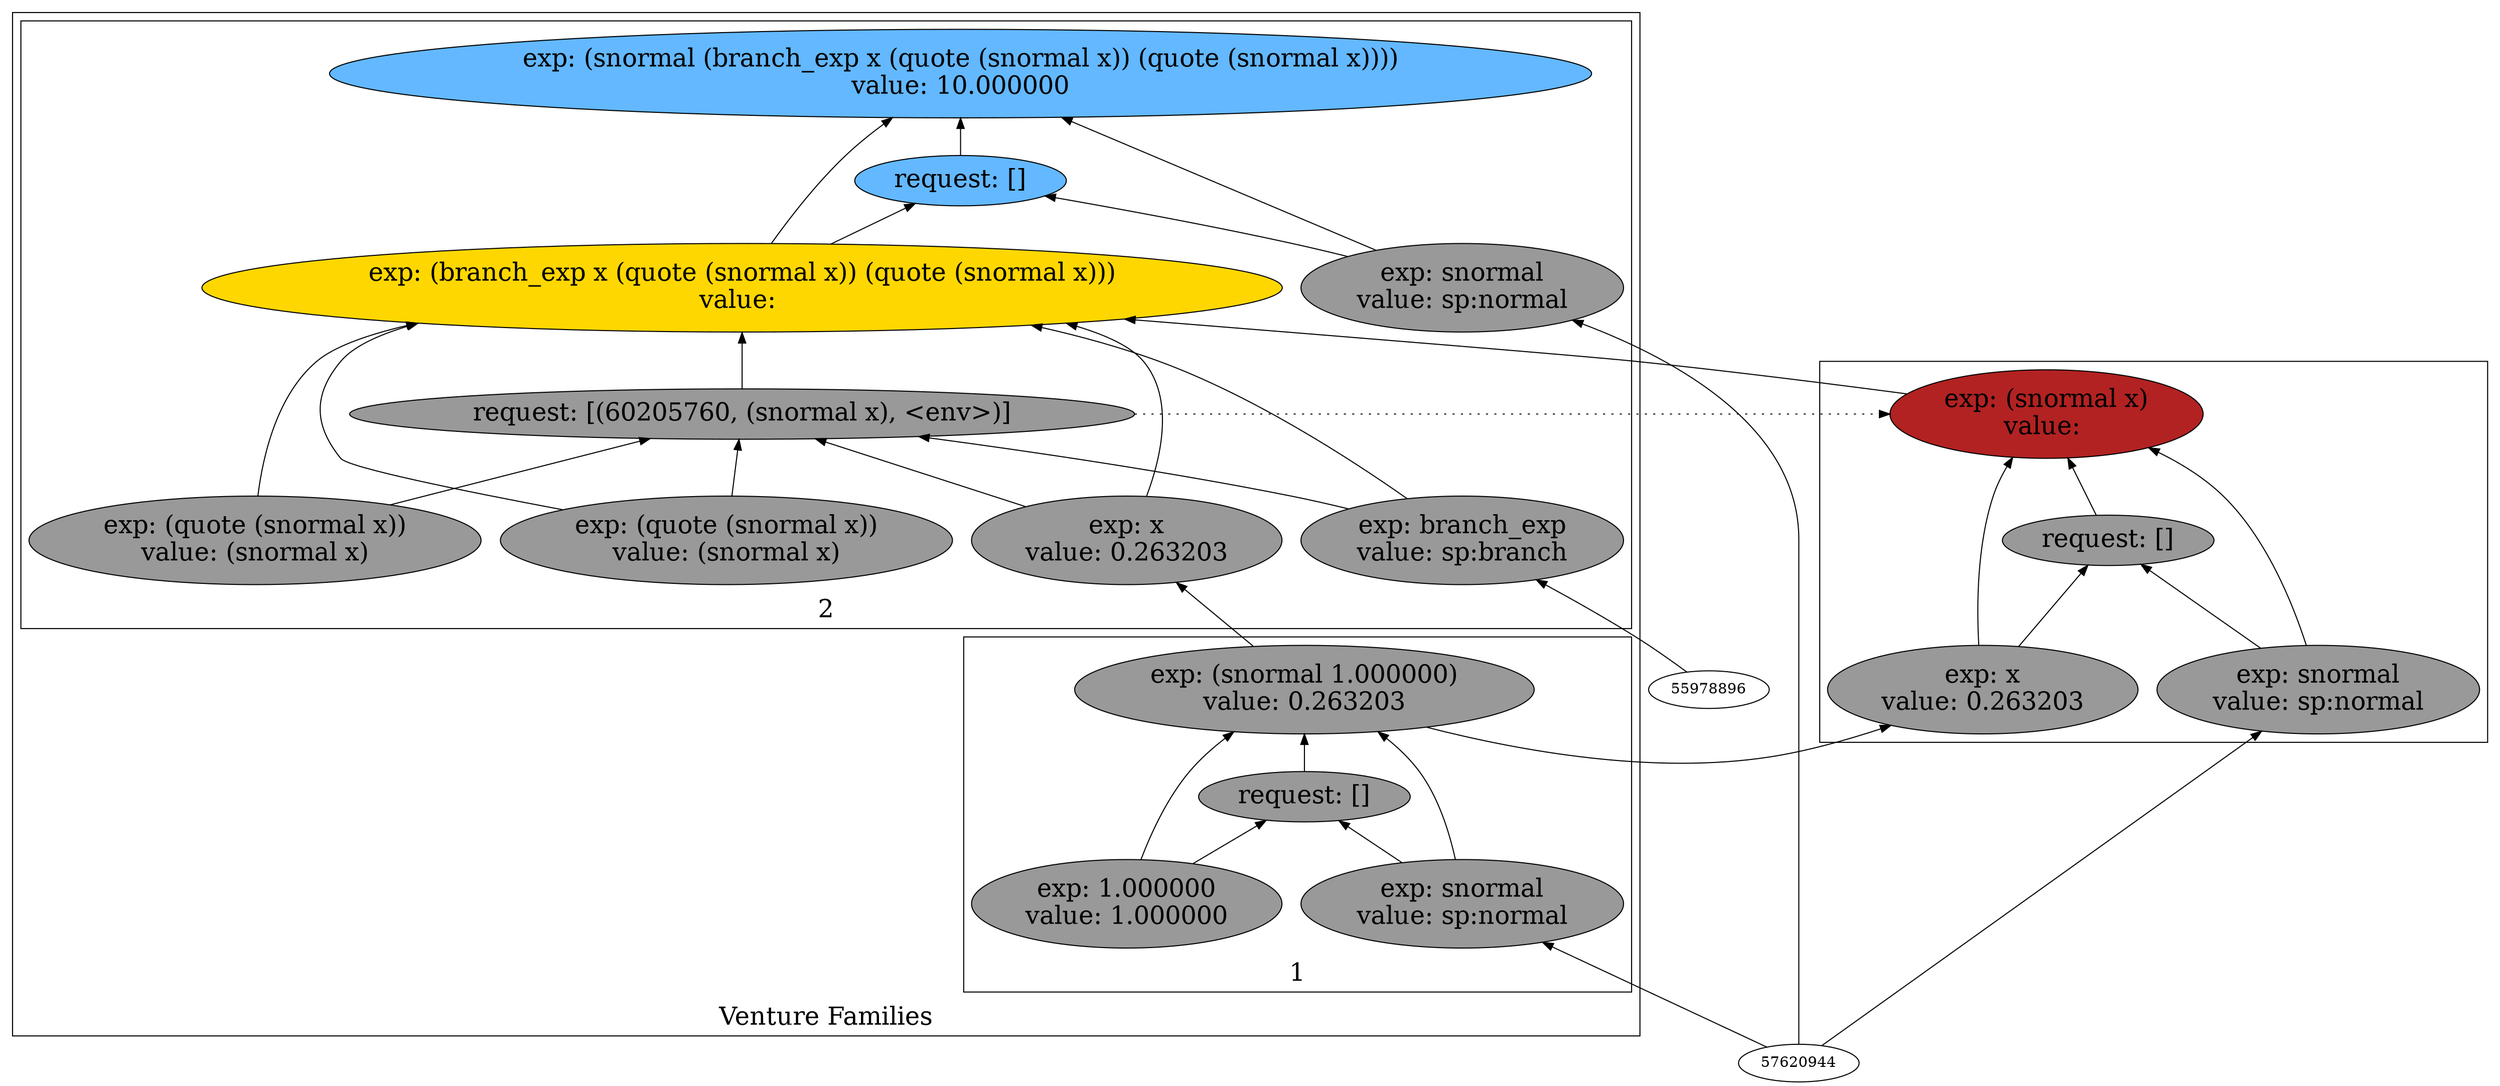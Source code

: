 digraph {
rankdir=BT
fontsize=24
subgraph cluster1 {
label="Venture Families"
subgraph cluster2 {
label="1"
"57853120"["fillcolor"="grey60" "fontsize"="24" "label"="exp: (snormal 1.000000)\nvalue: 0.263203" "shape"="ellipse" "style"="filled" ]
"59845616"["fillcolor"="grey60" "fontsize"="24" "label"="request: []" "shape"="ellipse" "style"="filled" ]
"58709264"["fillcolor"="grey60" "fontsize"="24" "label"="exp: snormal\nvalue: sp:normal" "shape"="ellipse" "style"="filled" ]
"58747008"["fillcolor"="grey60" "fontsize"="24" "label"="exp: 1.000000\nvalue: 1.000000" "shape"="ellipse" "style"="filled" ]
}

subgraph cluster3 {
label="2"
"59422672"["fillcolor"="steelblue1" "fontsize"="24" "label"="exp: (snormal (branch_exp x (quote (snormal x)) (quote (snormal x))))\nvalue: 10.000000" "shape"="ellipse" "style"="filled" ]
"59197856"["fillcolor"="steelblue1" "fontsize"="24" "label"="request: []" "shape"="ellipse" "style"="filled" ]
"59746352"["fillcolor"="grey60" "fontsize"="24" "label"="exp: snormal\nvalue: sp:normal" "shape"="ellipse" "style"="filled" ]
"59162912"["fillcolor"="gold" "fontsize"="24" "label"="exp: (branch_exp x (quote (snormal x)) (quote (snormal x)))\nvalue: " "shape"="ellipse" "style"="filled" ]
"60205760"["fillcolor"="grey60" "fontsize"="24" "label"="request: [(60205760, (snormal x), <env>)]" "shape"="ellipse" "style"="filled" ]
"57694784"["fillcolor"="grey60" "fontsize"="24" "label"="exp: branch_exp\nvalue: sp:branch" "shape"="ellipse" "style"="filled" ]
"58029104"["fillcolor"="grey60" "fontsize"="24" "label"="exp: x\nvalue: 0.263203" "shape"="ellipse" "style"="filled" ]
"58459264"["fillcolor"="grey60" "fontsize"="24" "label"="exp: (quote (snormal x))\nvalue: (snormal x)" "shape"="ellipse" "style"="filled" ]
"58161280"["fillcolor"="grey60" "fontsize"="24" "label"="exp: (quote (snormal x))\nvalue: (snormal x)" "shape"="ellipse" "style"="filled" ]
}

}

subgraph cluster4 {
label=""
"57764016"["fillcolor"="firebrick" "fontsize"="24" "label"="exp: (snormal x)\nvalue: " "shape"="ellipse" "style"="filled" ]
"57930272"["fillcolor"="grey60" "fontsize"="24" "label"="request: []" "shape"="ellipse" "style"="filled" ]
"57964800"["fillcolor"="grey60" "fontsize"="24" "label"="exp: snormal\nvalue: sp:normal" "shape"="ellipse" "style"="filled" ]
"57848144"["fillcolor"="grey60" "fontsize"="24" "label"="exp: x\nvalue: 0.263203" "shape"="ellipse" "style"="filled" ]
}

"57964800" -> "57764016"["arrowhead"="normal" "color"="black" "constraint"="true" "style"="solid" ]
"57964800" -> "57930272"["arrowhead"="normal" "color"="black" "constraint"="true" "style"="solid" ]
"57620944" -> "57964800"["arrowhead"="normal" "color"="black" "constraint"="true" "style"="solid" ]
"57848144" -> "57764016"["arrowhead"="normal" "color"="black" "constraint"="true" "style"="solid" ]
"57848144" -> "57930272"["arrowhead"="normal" "color"="black" "constraint"="true" "style"="solid" ]
"57853120" -> "57848144"["arrowhead"="normal" "color"="black" "constraint"="true" "style"="solid" ]
"57930272" -> "57764016"["arrowhead"="normal" "color"="black" "constraint"="true" "style"="solid" ]
"58709264" -> "57853120"["arrowhead"="normal" "color"="black" "constraint"="true" "style"="solid" ]
"58709264" -> "59845616"["arrowhead"="normal" "color"="black" "constraint"="true" "style"="solid" ]
"57620944" -> "58709264"["arrowhead"="normal" "color"="black" "constraint"="true" "style"="solid" ]
"58747008" -> "57853120"["arrowhead"="normal" "color"="black" "constraint"="true" "style"="solid" ]
"58747008" -> "59845616"["arrowhead"="normal" "color"="black" "constraint"="true" "style"="solid" ]
"59845616" -> "57853120"["arrowhead"="normal" "color"="black" "constraint"="true" "style"="solid" ]
"59746352" -> "59422672"["arrowhead"="normal" "color"="black" "constraint"="true" "style"="solid" ]
"59746352" -> "59197856"["arrowhead"="normal" "color"="black" "constraint"="true" "style"="solid" ]
"57620944" -> "59746352"["arrowhead"="normal" "color"="black" "constraint"="true" "style"="solid" ]
"59162912" -> "59422672"["arrowhead"="normal" "color"="black" "constraint"="true" "style"="solid" ]
"59162912" -> "59197856"["arrowhead"="normal" "color"="black" "constraint"="true" "style"="solid" ]
"57694784" -> "59162912"["arrowhead"="normal" "color"="black" "constraint"="true" "style"="solid" ]
"57694784" -> "60205760"["arrowhead"="normal" "color"="black" "constraint"="true" "style"="solid" ]
"55978896" -> "57694784"["arrowhead"="normal" "color"="black" "constraint"="true" "style"="solid" ]
"58029104" -> "59162912"["arrowhead"="normal" "color"="black" "constraint"="true" "style"="solid" ]
"58029104" -> "60205760"["arrowhead"="normal" "color"="black" "constraint"="true" "style"="solid" ]
"57853120" -> "58029104"["arrowhead"="normal" "color"="black" "constraint"="true" "style"="solid" ]
"58459264" -> "59162912"["arrowhead"="normal" "color"="black" "constraint"="true" "style"="solid" ]
"58459264" -> "60205760"["arrowhead"="normal" "color"="black" "constraint"="true" "style"="solid" ]
"58161280" -> "59162912"["arrowhead"="normal" "color"="black" "constraint"="true" "style"="solid" ]
"58161280" -> "60205760"["arrowhead"="normal" "color"="black" "constraint"="true" "style"="solid" ]
"60205760" -> "59162912"["arrowhead"="normal" "color"="black" "constraint"="true" "style"="solid" ]
"57764016" -> "59162912"["arrowhead"="normal" "color"="black" "constraint"="true" "style"="solid" ]
"60205760" -> "57764016"["arrowhead"="normal" "color"="black" "constraint"="false" "style"="dotted" ]
"59197856" -> "59422672"["arrowhead"="normal" "color"="black" "constraint"="true" "style"="solid" ]

}